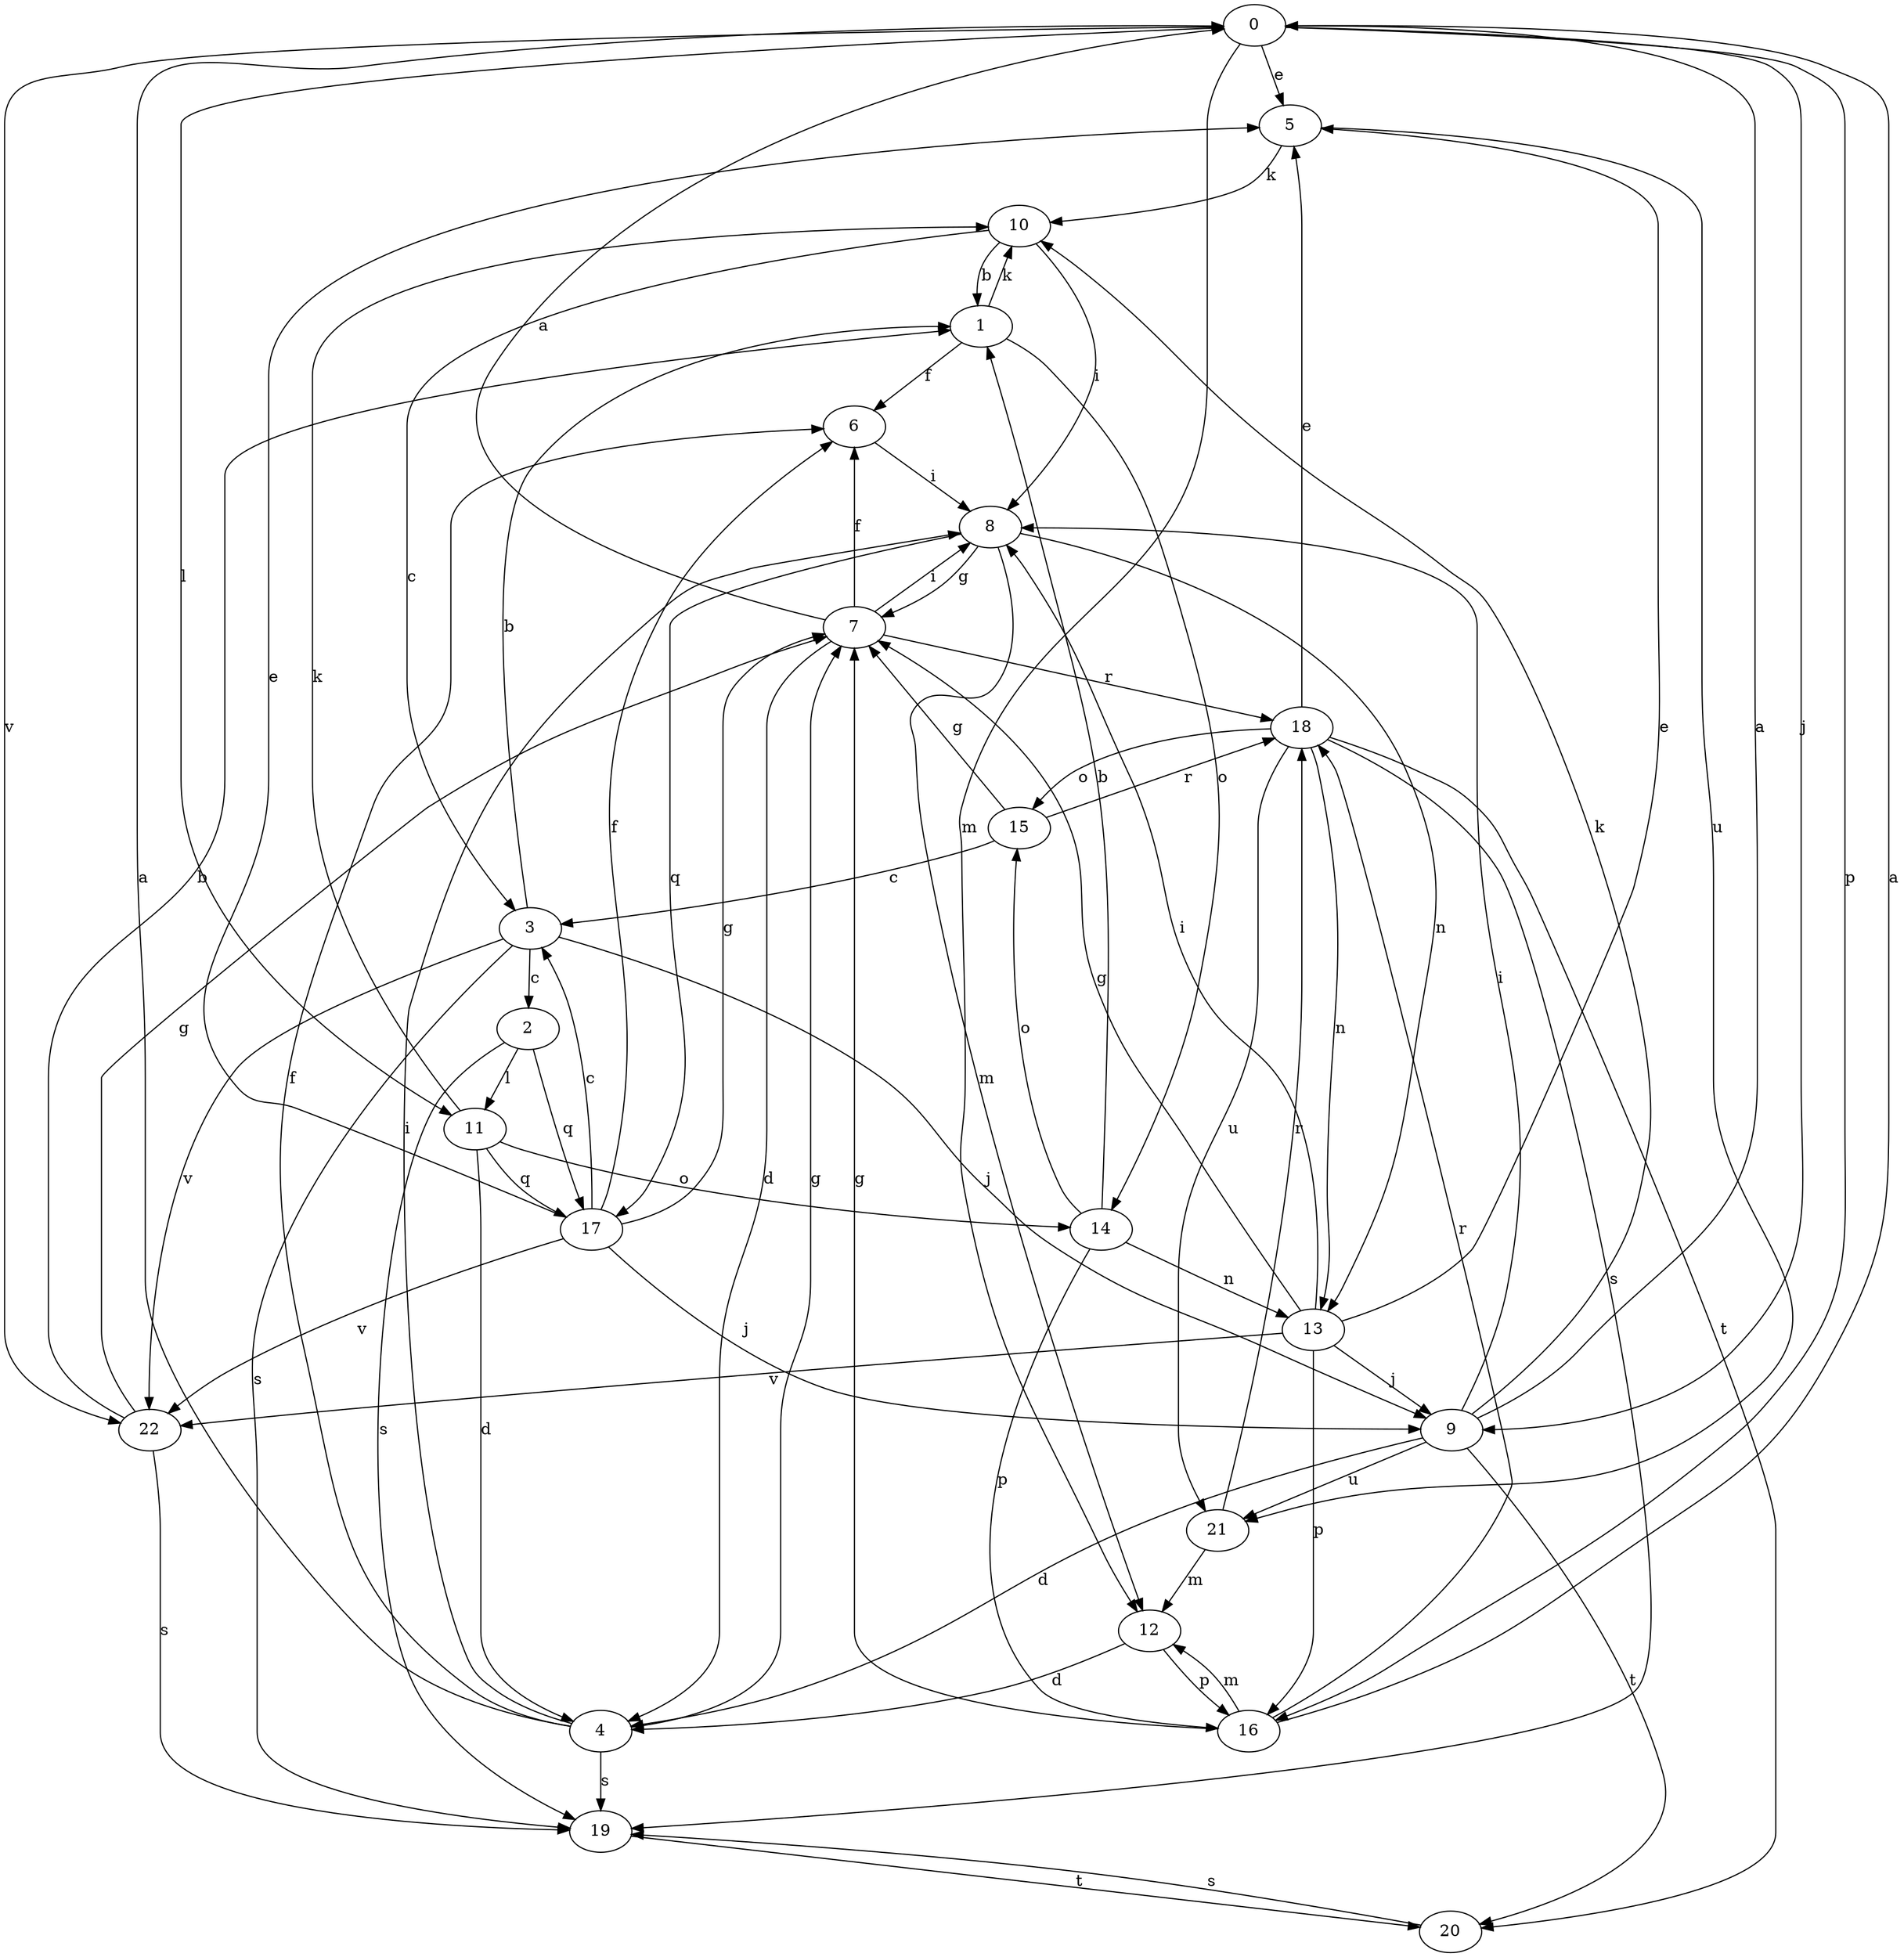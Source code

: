 strict digraph  {
0;
1;
2;
3;
4;
5;
6;
7;
8;
9;
10;
11;
12;
13;
14;
15;
16;
17;
18;
19;
20;
21;
22;
0 -> 5  [label=e];
0 -> 9  [label=j];
0 -> 11  [label=l];
0 -> 12  [label=m];
0 -> 16  [label=p];
0 -> 22  [label=v];
1 -> 6  [label=f];
1 -> 10  [label=k];
1 -> 14  [label=o];
2 -> 11  [label=l];
2 -> 17  [label=q];
2 -> 19  [label=s];
3 -> 1  [label=b];
3 -> 2  [label=c];
3 -> 9  [label=j];
3 -> 19  [label=s];
3 -> 22  [label=v];
4 -> 0  [label=a];
4 -> 6  [label=f];
4 -> 7  [label=g];
4 -> 8  [label=i];
4 -> 19  [label=s];
5 -> 10  [label=k];
5 -> 21  [label=u];
6 -> 8  [label=i];
7 -> 0  [label=a];
7 -> 4  [label=d];
7 -> 6  [label=f];
7 -> 8  [label=i];
7 -> 18  [label=r];
8 -> 7  [label=g];
8 -> 12  [label=m];
8 -> 13  [label=n];
8 -> 17  [label=q];
9 -> 0  [label=a];
9 -> 4  [label=d];
9 -> 8  [label=i];
9 -> 10  [label=k];
9 -> 20  [label=t];
9 -> 21  [label=u];
10 -> 1  [label=b];
10 -> 3  [label=c];
10 -> 8  [label=i];
11 -> 4  [label=d];
11 -> 10  [label=k];
11 -> 14  [label=o];
11 -> 17  [label=q];
12 -> 4  [label=d];
12 -> 16  [label=p];
13 -> 5  [label=e];
13 -> 7  [label=g];
13 -> 8  [label=i];
13 -> 9  [label=j];
13 -> 16  [label=p];
13 -> 22  [label=v];
14 -> 1  [label=b];
14 -> 13  [label=n];
14 -> 15  [label=o];
14 -> 16  [label=p];
15 -> 3  [label=c];
15 -> 7  [label=g];
15 -> 18  [label=r];
16 -> 0  [label=a];
16 -> 7  [label=g];
16 -> 12  [label=m];
16 -> 18  [label=r];
17 -> 3  [label=c];
17 -> 5  [label=e];
17 -> 6  [label=f];
17 -> 7  [label=g];
17 -> 9  [label=j];
17 -> 22  [label=v];
18 -> 5  [label=e];
18 -> 13  [label=n];
18 -> 15  [label=o];
18 -> 19  [label=s];
18 -> 20  [label=t];
18 -> 21  [label=u];
19 -> 20  [label=t];
20 -> 19  [label=s];
21 -> 12  [label=m];
21 -> 18  [label=r];
22 -> 1  [label=b];
22 -> 7  [label=g];
22 -> 19  [label=s];
}
